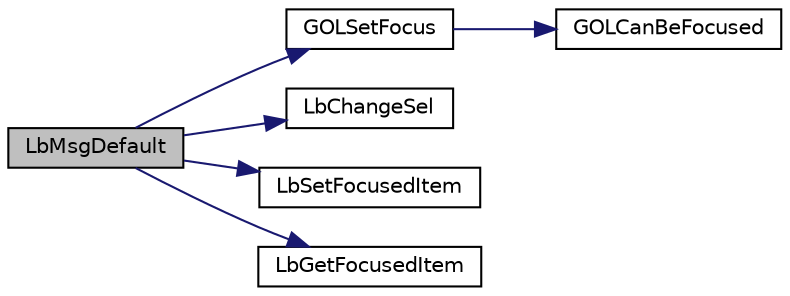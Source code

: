digraph "LbMsgDefault"
{
  edge [fontname="Helvetica",fontsize="10",labelfontname="Helvetica",labelfontsize="10"];
  node [fontname="Helvetica",fontsize="10",shape=record];
  rankdir="LR";
  Node1 [label="LbMsgDefault",height=0.2,width=0.4,color="black", fillcolor="grey75", style="filled", fontcolor="black"];
  Node1 -> Node2 [color="midnightblue",fontsize="10",style="solid",fontname="Helvetica"];
  Node2 [label="GOLSetFocus",height=0.2,width=0.4,color="black", fillcolor="white", style="filled",URL="$_g_o_l_8c.html#a79899dbdb178045993a71b7f5bc4e6f2"];
  Node2 -> Node3 [color="midnightblue",fontsize="10",style="solid",fontname="Helvetica"];
  Node3 [label="GOLCanBeFocused",height=0.2,width=0.4,color="black", fillcolor="white", style="filled",URL="$_g_o_l_8c.html#aec07eb80e84c32dfa982aa247d6de500"];
  Node1 -> Node4 [color="midnightblue",fontsize="10",style="solid",fontname="Helvetica"];
  Node4 [label="LbChangeSel",height=0.2,width=0.4,color="black", fillcolor="white", style="filled",URL="$_list_box_8c.html#a325ec836378381d8655bd74ccb2ebd43"];
  Node1 -> Node5 [color="midnightblue",fontsize="10",style="solid",fontname="Helvetica"];
  Node5 [label="LbSetFocusedItem",height=0.2,width=0.4,color="black", fillcolor="white", style="filled",URL="$_list_box_8c.html#aa68984aab317bdaeb2f1f2f69c7e2353"];
  Node1 -> Node6 [color="midnightblue",fontsize="10",style="solid",fontname="Helvetica"];
  Node6 [label="LbGetFocusedItem",height=0.2,width=0.4,color="black", fillcolor="white", style="filled",URL="$_list_box_8c.html#abc09596a0908ee277ec43d4cc3ca72b3"];
}

